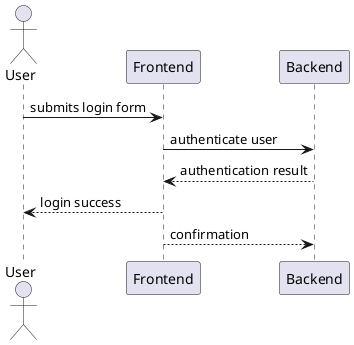 @startuml
actor User
participant Frontend
participant Backend

User -> Frontend : submits login form
Frontend -> Backend : authenticate user
Backend --> Frontend : authentication result
Frontend --> User : login success
Backend <-- Frontend : confirmation
@enduml
